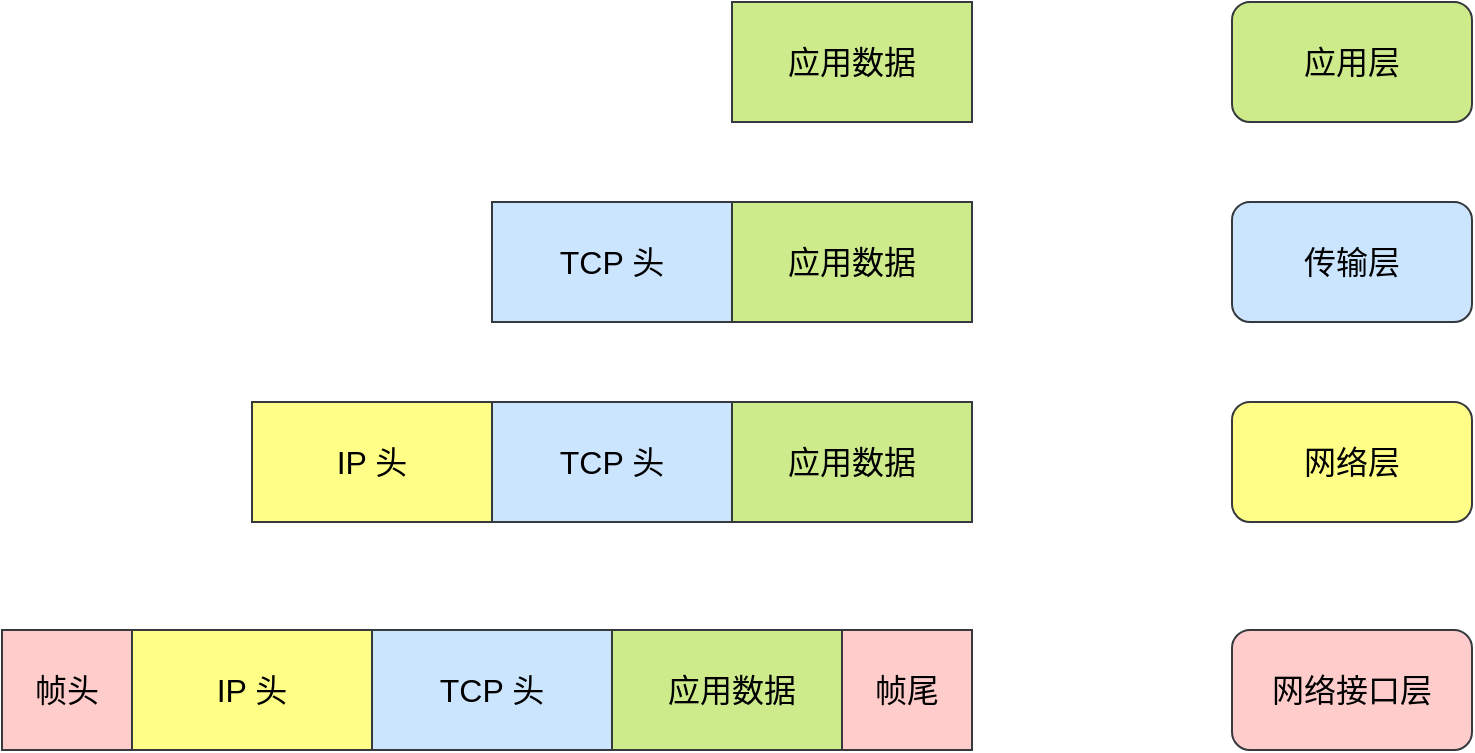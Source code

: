 <mxfile version="14.7.7" type="github">
  <diagram id="f1g8RhlFuWornB15amdg" name="第 1 页">
    <mxGraphModel dx="946" dy="447" grid="1" gridSize="10" guides="1" tooltips="1" connect="1" arrows="1" fold="1" page="1" pageScale="1" pageWidth="1169" pageHeight="827" math="0" shadow="0">
      <root>
        <mxCell id="0" />
        <mxCell id="1" parent="0" />
        <mxCell id="hxXvfoWs9PmUw7d7nvip-1" value="&lt;font style=&quot;font-size: 16px&quot;&gt;应用数据&lt;/font&gt;" style="rounded=0;whiteSpace=wrap;html=1;fillColor=#cdeb8b;strokeColor=#36393d;" vertex="1" parent="1">
          <mxGeometry x="410" y="100" width="120" height="60" as="geometry" />
        </mxCell>
        <mxCell id="hxXvfoWs9PmUw7d7nvip-2" value="&lt;font style=&quot;font-size: 16px&quot;&gt;应用数据&lt;/font&gt;" style="rounded=0;whiteSpace=wrap;html=1;fillColor=#cdeb8b;strokeColor=#36393d;" vertex="1" parent="1">
          <mxGeometry x="410" y="200" width="120" height="60" as="geometry" />
        </mxCell>
        <mxCell id="hxXvfoWs9PmUw7d7nvip-3" value="&lt;font style=&quot;font-size: 16px&quot;&gt;TCP 头&lt;/font&gt;" style="rounded=0;whiteSpace=wrap;html=1;fillColor=#cce5ff;strokeColor=#36393d;" vertex="1" parent="1">
          <mxGeometry x="290" y="200" width="120" height="60" as="geometry" />
        </mxCell>
        <mxCell id="hxXvfoWs9PmUw7d7nvip-4" value="&lt;font style=&quot;font-size: 16px&quot;&gt;应用数据&lt;/font&gt;" style="rounded=0;whiteSpace=wrap;html=1;fillColor=#cdeb8b;strokeColor=#36393d;" vertex="1" parent="1">
          <mxGeometry x="410" y="300" width="120" height="60" as="geometry" />
        </mxCell>
        <mxCell id="hxXvfoWs9PmUw7d7nvip-5" value="&lt;font style=&quot;font-size: 16px&quot;&gt;TCP 头&lt;/font&gt;" style="rounded=0;whiteSpace=wrap;html=1;fillColor=#cce5ff;strokeColor=#36393d;" vertex="1" parent="1">
          <mxGeometry x="290" y="300" width="120" height="60" as="geometry" />
        </mxCell>
        <mxCell id="hxXvfoWs9PmUw7d7nvip-6" value="&lt;font style=&quot;font-size: 16px&quot;&gt;IP 头&lt;/font&gt;" style="rounded=0;whiteSpace=wrap;html=1;fillColor=#ffff88;strokeColor=#36393d;" vertex="1" parent="1">
          <mxGeometry x="170" y="300" width="120" height="60" as="geometry" />
        </mxCell>
        <mxCell id="hxXvfoWs9PmUw7d7nvip-7" value="&lt;font style=&quot;font-size: 16px&quot;&gt;应用数据&lt;/font&gt;" style="rounded=0;whiteSpace=wrap;html=1;fillColor=#cdeb8b;strokeColor=#36393d;" vertex="1" parent="1">
          <mxGeometry x="350" y="414" width="120" height="60" as="geometry" />
        </mxCell>
        <mxCell id="hxXvfoWs9PmUw7d7nvip-8" value="&lt;font style=&quot;font-size: 16px&quot;&gt;TCP 头&lt;/font&gt;" style="rounded=0;whiteSpace=wrap;html=1;fillColor=#cce5ff;strokeColor=#36393d;" vertex="1" parent="1">
          <mxGeometry x="230" y="414" width="120" height="60" as="geometry" />
        </mxCell>
        <mxCell id="hxXvfoWs9PmUw7d7nvip-9" value="&lt;font style=&quot;font-size: 16px&quot;&gt;IP 头&lt;/font&gt;" style="rounded=0;whiteSpace=wrap;html=1;fillColor=#ffff88;strokeColor=#36393d;" vertex="1" parent="1">
          <mxGeometry x="110" y="414" width="120" height="60" as="geometry" />
        </mxCell>
        <mxCell id="hxXvfoWs9PmUw7d7nvip-14" value="&lt;span style=&quot;font-size: 16px&quot;&gt;帧尾&lt;/span&gt;" style="rounded=0;whiteSpace=wrap;html=1;fillColor=#ffcccc;strokeColor=#36393d;" vertex="1" parent="1">
          <mxGeometry x="465" y="414" width="65" height="60" as="geometry" />
        </mxCell>
        <mxCell id="hxXvfoWs9PmUw7d7nvip-15" value="&lt;span style=&quot;font-size: 16px&quot;&gt;帧头&lt;/span&gt;" style="rounded=0;whiteSpace=wrap;html=1;fillColor=#ffcccc;strokeColor=#36393d;" vertex="1" parent="1">
          <mxGeometry x="45" y="414" width="65" height="60" as="geometry" />
        </mxCell>
        <mxCell id="hxXvfoWs9PmUw7d7nvip-16" value="&lt;font style=&quot;font-size: 16px&quot;&gt;应用层&lt;/font&gt;" style="rounded=1;whiteSpace=wrap;html=1;fillColor=#cdeb8b;strokeColor=#36393d;" vertex="1" parent="1">
          <mxGeometry x="660" y="100" width="120" height="60" as="geometry" />
        </mxCell>
        <mxCell id="hxXvfoWs9PmUw7d7nvip-17" value="&lt;font style=&quot;font-size: 16px&quot;&gt;传输层&lt;/font&gt;&lt;span style=&quot;color: rgba(0 , 0 , 0 , 0) ; font-family: monospace ; font-size: 0px&quot;&gt;%3CmxGraphModel%3E%3Croot%3E%3CmxCell%20id%3D%220%22%2F%3E%3CmxCell%20id%3D%221%22%20parent%3D%220%22%2F%3E%3CmxCell%20id%3D%222%22%20value%3D%22%26lt%3Bfont%20style%3D%26quot%3Bfont-size%3A%2016px%26quot%3B%26gt%3B%E5%BA%94%E7%94%A8%E5%B1%82%26lt%3B%2Ffont%26gt%3B%22%20style%3D%22rounded%3D1%3BwhiteSpace%3Dwrap%3Bhtml%3D1%3BfillColor%3D%23cdeb8b%3BstrokeColor%3D%2336393d%3B%22%20vertex%3D%221%22%20parent%3D%221%22%3E%3CmxGeometry%20x%3D%22660%22%20y%3D%22100%22%20width%3D%22120%22%20height%3D%2260%22%20as%3D%22geometry%22%2F%3E%3C%2FmxCell%3E%3C%2Froot%3E%3C%2FmxGraphModel%3E&lt;/span&gt;" style="rounded=1;whiteSpace=wrap;html=1;fillColor=#cce5ff;strokeColor=#36393d;" vertex="1" parent="1">
          <mxGeometry x="660" y="200" width="120" height="60" as="geometry" />
        </mxCell>
        <mxCell id="hxXvfoWs9PmUw7d7nvip-18" value="&lt;span style=&quot;font-size: 16px&quot;&gt;网络层&lt;/span&gt;" style="rounded=1;whiteSpace=wrap;html=1;fillColor=#ffff88;strokeColor=#36393d;" vertex="1" parent="1">
          <mxGeometry x="660" y="300" width="120" height="60" as="geometry" />
        </mxCell>
        <mxCell id="hxXvfoWs9PmUw7d7nvip-19" value="&lt;span style=&quot;font-size: 16px&quot;&gt;网络接口层&lt;/span&gt;" style="rounded=1;whiteSpace=wrap;html=1;fillColor=#ffcccc;strokeColor=#36393d;" vertex="1" parent="1">
          <mxGeometry x="660" y="414" width="120" height="60" as="geometry" />
        </mxCell>
      </root>
    </mxGraphModel>
  </diagram>
</mxfile>
